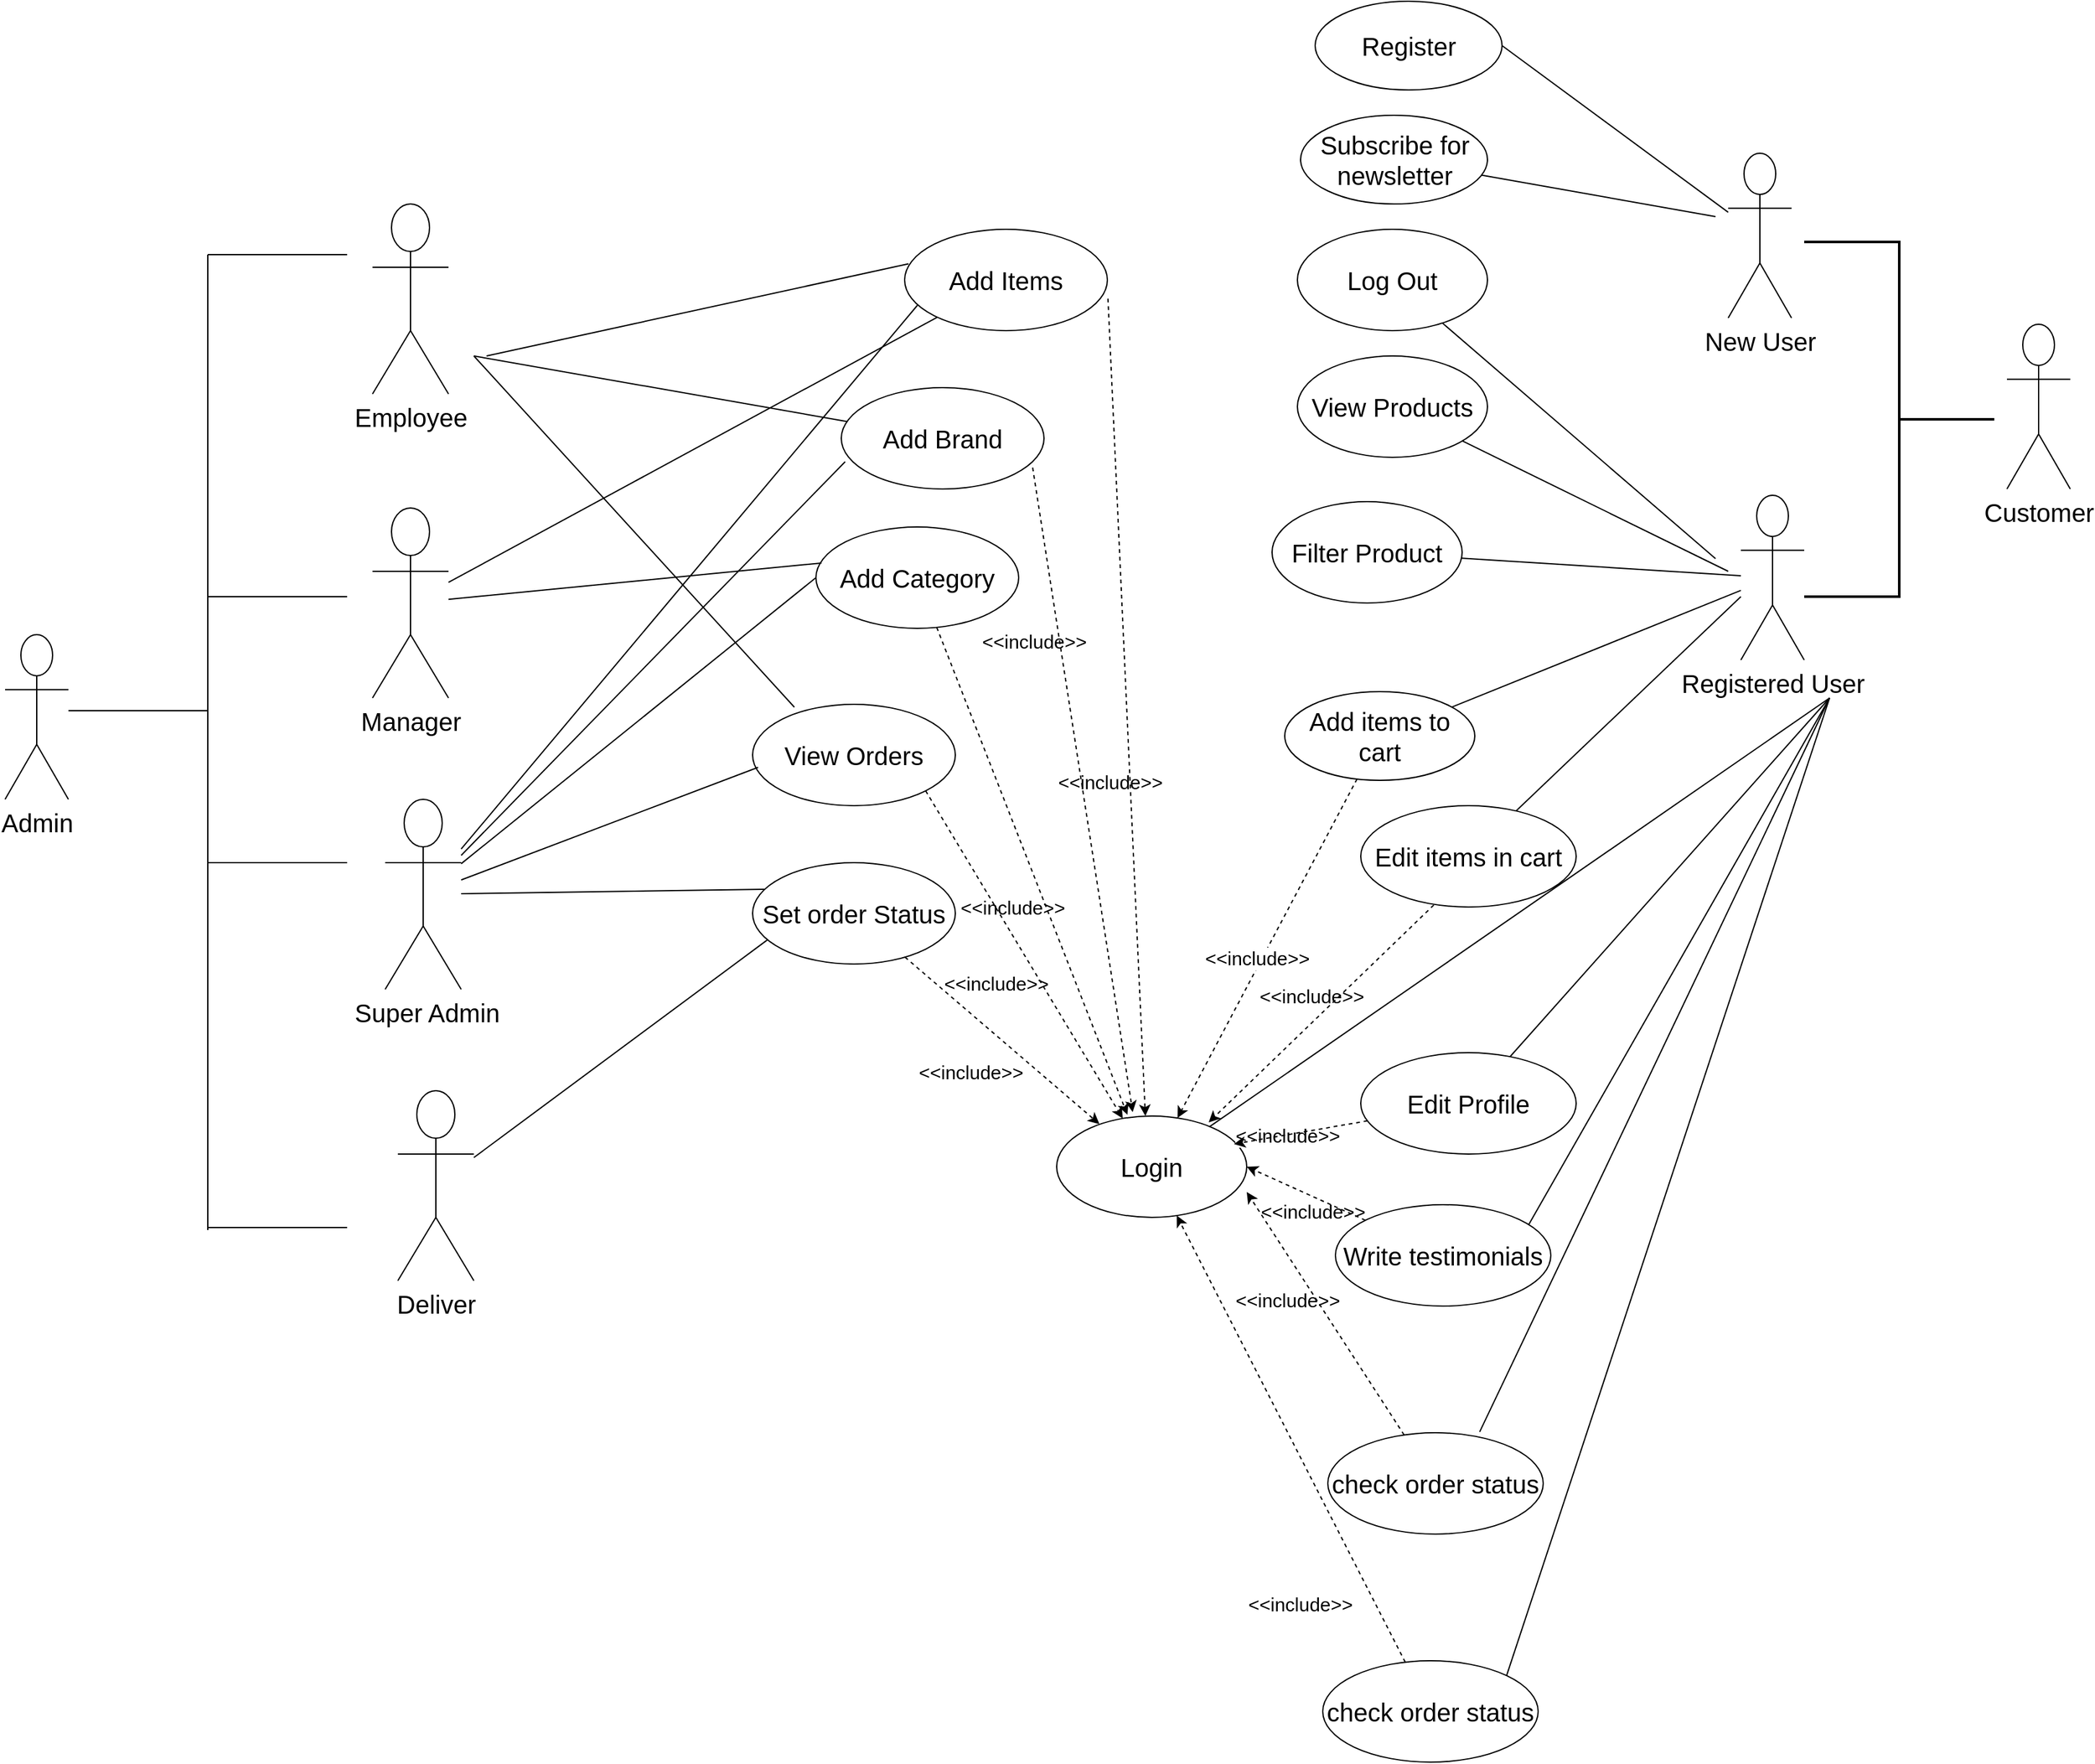 <mxfile version="22.1.16" type="github" pages="3">
  <diagram name="Page-1" id="sWkNt8xTOz-V2ZFagfRw">
    <mxGraphModel dx="3725" dy="3578" grid="1" gridSize="10" guides="1" tooltips="1" connect="1" arrows="1" fold="1" page="1" pageScale="1" pageWidth="827" pageHeight="1169" math="0" shadow="0">
      <root>
        <mxCell id="0" />
        <mxCell id="1" parent="0" />
        <mxCell id="WPzGa02YEtAMYuQlohfn-40" value="Login" style="ellipse;whiteSpace=wrap;html=1;fontSize=20;" parent="1" vertex="1">
          <mxGeometry x="220" y="850" width="150" height="80" as="geometry" />
        </mxCell>
        <mxCell id="6ZieSIyeZJ3j5ytoaS0g-5" style="edgeStyle=none;shape=connector;rounded=0;orthogonalLoop=1;jettySize=auto;html=1;labelBackgroundColor=default;strokeColor=default;align=center;verticalAlign=middle;fontFamily=Helvetica;fontSize=11;fontColor=default;endArrow=none;endFill=0;" edge="1" parent="1" source="WPzGa02YEtAMYuQlohfn-41">
          <mxGeometry relative="1" as="geometry">
            <mxPoint x="740" y="410" as="targetPoint" />
          </mxGeometry>
        </mxCell>
        <mxCell id="WPzGa02YEtAMYuQlohfn-41" value="Log Out" style="ellipse;whiteSpace=wrap;html=1;fontSize=20;" parent="1" vertex="1">
          <mxGeometry x="410" y="150" width="150" height="80" as="geometry" />
        </mxCell>
        <mxCell id="WPzGa02YEtAMYuQlohfn-45" value="Admin" style="shape=umlActor;verticalLabelPosition=bottom;verticalAlign=top;html=1;outlineConnect=0;fontColor=default;fontSize=20;" parent="1" vertex="1">
          <mxGeometry x="-610" y="470" width="50" height="130" as="geometry" />
        </mxCell>
        <mxCell id="WPzGa02YEtAMYuQlohfn-71" value="New User&lt;br&gt;" style="shape=umlActor;verticalLabelPosition=bottom;verticalAlign=top;html=1;outlineConnect=0;fontColor=default;fontSize=20;" parent="1" vertex="1">
          <mxGeometry x="750" y="90" width="50" height="130" as="geometry" />
        </mxCell>
        <mxCell id="WPzGa02YEtAMYuQlohfn-75" value="Register" style="ellipse;whiteSpace=wrap;html=1;fontSize=20;" parent="1" vertex="1">
          <mxGeometry x="424" y="-30" width="147.5" height="70" as="geometry" />
        </mxCell>
        <mxCell id="6ZieSIyeZJ3j5ytoaS0g-70" style="edgeStyle=none;shape=connector;rounded=0;orthogonalLoop=1;jettySize=auto;html=1;entryX=0;entryY=0.5;entryDx=0;entryDy=0;labelBackgroundColor=default;strokeColor=default;align=center;verticalAlign=middle;fontFamily=Helvetica;fontSize=11;fontColor=default;endArrow=none;" edge="1" parent="1" source="ih0pTkr3fVBPTbZStz1W-1" target="6ZieSIyeZJ3j5ytoaS0g-58">
          <mxGeometry relative="1" as="geometry" />
        </mxCell>
        <mxCell id="6ZieSIyeZJ3j5ytoaS0g-72" style="edgeStyle=none;shape=connector;rounded=0;orthogonalLoop=1;jettySize=auto;html=1;labelBackgroundColor=default;strokeColor=default;align=center;verticalAlign=middle;fontFamily=Helvetica;fontSize=11;fontColor=default;endArrow=none;entryX=0.063;entryY=0.75;entryDx=0;entryDy=0;entryPerimeter=0;" edge="1" parent="1" source="ih0pTkr3fVBPTbZStz1W-1" target="6ZieSIyeZJ3j5ytoaS0g-56">
          <mxGeometry relative="1" as="geometry">
            <mxPoint x="-30" y="250" as="targetPoint" />
          </mxGeometry>
        </mxCell>
        <mxCell id="ih0pTkr3fVBPTbZStz1W-1" value="&amp;nbsp;Super Admin" style="shape=umlActor;verticalLabelPosition=bottom;verticalAlign=top;html=1;outlineConnect=0;fontColor=default;fontSize=20;" parent="1" vertex="1">
          <mxGeometry x="-310" y="600" width="60" height="150" as="geometry" />
        </mxCell>
        <mxCell id="1vxQMoAmm2BGrrSLTDlO-11" value="Customer" style="shape=umlActor;verticalLabelPosition=bottom;verticalAlign=top;html=1;outlineConnect=0;fontColor=default;fontSize=20;" parent="1" vertex="1">
          <mxGeometry x="970" y="225" width="50" height="130" as="geometry" />
        </mxCell>
        <mxCell id="6ZieSIyeZJ3j5ytoaS0g-3" style="rounded=0;orthogonalLoop=1;jettySize=auto;html=1;endArrow=none;endFill=0;" edge="1" parent="1" target="WPzGa02YEtAMYuQlohfn-40">
          <mxGeometry relative="1" as="geometry">
            <mxPoint x="830" y="520" as="sourcePoint" />
          </mxGeometry>
        </mxCell>
        <mxCell id="6ZieSIyeZJ3j5ytoaS0g-8" style="edgeStyle=none;shape=connector;rounded=0;orthogonalLoop=1;jettySize=auto;html=1;labelBackgroundColor=default;strokeColor=default;align=center;verticalAlign=middle;fontFamily=Helvetica;fontSize=11;fontColor=default;endArrow=none;endFill=0;" edge="1" parent="1" source="1vxQMoAmm2BGrrSLTDlO-12" target="6ZieSIyeZJ3j5ytoaS0g-7">
          <mxGeometry relative="1" as="geometry" />
        </mxCell>
        <mxCell id="1vxQMoAmm2BGrrSLTDlO-12" value="Registered User" style="shape=umlActor;verticalLabelPosition=bottom;verticalAlign=top;html=1;outlineConnect=0;fontColor=default;fontSize=20;" parent="1" vertex="1">
          <mxGeometry x="760" y="360" width="50" height="130" as="geometry" />
        </mxCell>
        <mxCell id="1vxQMoAmm2BGrrSLTDlO-17" value="" style="strokeWidth=2;html=1;shape=mxgraph.flowchart.annotation_2;align=left;labelPosition=right;pointerEvents=1;rotation=-180;" parent="1" vertex="1">
          <mxGeometry x="810" y="160" width="150" height="280" as="geometry" />
        </mxCell>
        <mxCell id="6ZieSIyeZJ3j5ytoaS0g-1" value="" style="endArrow=none;html=1;rounded=0;exitX=1;exitY=0.5;exitDx=0;exitDy=0;" edge="1" parent="1" source="WPzGa02YEtAMYuQlohfn-75" target="WPzGa02YEtAMYuQlohfn-71">
          <mxGeometry width="50" height="50" relative="1" as="geometry">
            <mxPoint x="750" y="-10" as="sourcePoint" />
            <mxPoint x="586" y="110" as="targetPoint" />
          </mxGeometry>
        </mxCell>
        <mxCell id="6ZieSIyeZJ3j5ytoaS0g-9" style="edgeStyle=none;shape=connector;rounded=0;orthogonalLoop=1;jettySize=auto;html=1;labelBackgroundColor=default;strokeColor=default;align=center;verticalAlign=middle;fontFamily=Helvetica;fontSize=11;fontColor=default;endArrow=none;endFill=0;" edge="1" parent="1" source="6ZieSIyeZJ3j5ytoaS0g-6">
          <mxGeometry relative="1" as="geometry">
            <mxPoint x="750" y="420" as="targetPoint" />
          </mxGeometry>
        </mxCell>
        <mxCell id="6ZieSIyeZJ3j5ytoaS0g-6" value="View Products" style="ellipse;whiteSpace=wrap;html=1;fontSize=20;" vertex="1" parent="1">
          <mxGeometry x="410" y="250" width="150" height="80" as="geometry" />
        </mxCell>
        <mxCell id="6ZieSIyeZJ3j5ytoaS0g-7" value="Filter Product" style="ellipse;whiteSpace=wrap;html=1;fontSize=20;" vertex="1" parent="1">
          <mxGeometry x="390" y="365" width="150" height="80" as="geometry" />
        </mxCell>
        <mxCell id="6ZieSIyeZJ3j5ytoaS0g-15" style="edgeStyle=none;shape=connector;rounded=0;orthogonalLoop=1;jettySize=auto;html=1;labelBackgroundColor=default;strokeColor=default;align=center;verticalAlign=middle;fontFamily=Helvetica;fontSize=11;fontColor=default;endArrow=none;endFill=0;" edge="1" parent="1" source="6ZieSIyeZJ3j5ytoaS0g-10" target="1vxQMoAmm2BGrrSLTDlO-12">
          <mxGeometry relative="1" as="geometry">
            <mxPoint x="1000" y="430" as="targetPoint" />
          </mxGeometry>
        </mxCell>
        <mxCell id="6ZieSIyeZJ3j5ytoaS0g-34" style="edgeStyle=none;shape=connector;rounded=0;orthogonalLoop=1;jettySize=auto;html=1;dashed=1;labelBackgroundColor=default;strokeColor=default;align=center;verticalAlign=middle;fontFamily=Helvetica;fontSize=11;fontColor=default;endArrow=classic;endFill=1;" edge="1" parent="1" source="6ZieSIyeZJ3j5ytoaS0g-10" target="WPzGa02YEtAMYuQlohfn-40">
          <mxGeometry relative="1" as="geometry" />
        </mxCell>
        <mxCell id="6ZieSIyeZJ3j5ytoaS0g-35" value="&lt;font style=&quot;font-size: 15px;&quot;&gt;&amp;lt;&amp;lt;include&amp;gt;&amp;gt;&lt;/font&gt;" style="edgeLabel;html=1;align=center;verticalAlign=middle;resizable=0;points=[];fontSize=11;fontFamily=Helvetica;fontColor=default;" vertex="1" connectable="0" parent="6ZieSIyeZJ3j5ytoaS0g-34">
          <mxGeometry x="0.114" relative="1" as="geometry">
            <mxPoint y="-8" as="offset" />
          </mxGeometry>
        </mxCell>
        <mxCell id="6ZieSIyeZJ3j5ytoaS0g-36" value="&lt;font style=&quot;font-size: 15px;&quot;&gt;&amp;lt;&amp;lt;include&amp;gt;&amp;gt;&lt;/font&gt;" style="edgeLabel;html=1;align=center;verticalAlign=middle;resizable=0;points=[];fontSize=11;fontFamily=Helvetica;fontColor=default;" vertex="1" connectable="0" parent="6ZieSIyeZJ3j5ytoaS0g-34">
          <mxGeometry x="0.114" relative="1" as="geometry">
            <mxPoint x="43" y="22" as="offset" />
          </mxGeometry>
        </mxCell>
        <mxCell id="6ZieSIyeZJ3j5ytoaS0g-37" value="&lt;font style=&quot;font-size: 15px;&quot;&gt;&amp;lt;&amp;lt;include&amp;gt;&amp;gt;&lt;/font&gt;" style="edgeLabel;html=1;align=center;verticalAlign=middle;resizable=0;points=[];fontSize=11;fontFamily=Helvetica;fontColor=default;" vertex="1" connectable="0" parent="6ZieSIyeZJ3j5ytoaS0g-34">
          <mxGeometry x="0.114" relative="1" as="geometry">
            <mxPoint x="24" y="132" as="offset" />
          </mxGeometry>
        </mxCell>
        <mxCell id="6ZieSIyeZJ3j5ytoaS0g-39" value="&lt;font style=&quot;font-size: 15px;&quot;&gt;&amp;lt;&amp;lt;include&amp;gt;&amp;gt;&lt;/font&gt;" style="edgeLabel;html=1;align=center;verticalAlign=middle;resizable=0;points=[];fontSize=11;fontFamily=Helvetica;fontColor=default;" vertex="1" connectable="0" parent="6ZieSIyeZJ3j5ytoaS0g-34">
          <mxGeometry x="0.114" relative="1" as="geometry">
            <mxPoint x="44" y="192" as="offset" />
          </mxGeometry>
        </mxCell>
        <mxCell id="6ZieSIyeZJ3j5ytoaS0g-40" value="&lt;font style=&quot;font-size: 15px;&quot;&gt;&amp;lt;&amp;lt;include&amp;gt;&amp;gt;&lt;/font&gt;" style="edgeLabel;html=1;align=center;verticalAlign=middle;resizable=0;points=[];fontSize=11;fontFamily=Helvetica;fontColor=default;" vertex="1" connectable="0" parent="6ZieSIyeZJ3j5ytoaS0g-34">
          <mxGeometry x="0.114" relative="1" as="geometry">
            <mxPoint x="24" y="262" as="offset" />
          </mxGeometry>
        </mxCell>
        <mxCell id="6ZieSIyeZJ3j5ytoaS0g-43" value="&lt;font style=&quot;font-size: 15px;&quot;&gt;&amp;lt;&amp;lt;include&amp;gt;&amp;gt;&lt;/font&gt;" style="edgeLabel;html=1;align=center;verticalAlign=middle;resizable=0;points=[];fontSize=11;fontFamily=Helvetica;fontColor=default;" vertex="1" connectable="0" parent="6ZieSIyeZJ3j5ytoaS0g-34">
          <mxGeometry x="0.114" relative="1" as="geometry">
            <mxPoint x="34" y="502" as="offset" />
          </mxGeometry>
        </mxCell>
        <mxCell id="6ZieSIyeZJ3j5ytoaS0g-79" value="&lt;font style=&quot;font-size: 15px;&quot;&gt;&amp;lt;&amp;lt;include&amp;gt;&amp;gt;&lt;/font&gt;" style="edgeLabel;html=1;align=center;verticalAlign=middle;resizable=0;points=[];fontSize=11;fontFamily=Helvetica;fontColor=default;" vertex="1" connectable="0" parent="6ZieSIyeZJ3j5ytoaS0g-34">
          <mxGeometry x="0.114" relative="1" as="geometry">
            <mxPoint x="-226" y="82" as="offset" />
          </mxGeometry>
        </mxCell>
        <mxCell id="6ZieSIyeZJ3j5ytoaS0g-80" value="&lt;font style=&quot;font-size: 15px;&quot;&gt;&amp;lt;&amp;lt;include&amp;gt;&amp;gt;&lt;/font&gt;" style="edgeLabel;html=1;align=center;verticalAlign=middle;resizable=0;points=[];fontSize=11;fontFamily=Helvetica;fontColor=default;" vertex="1" connectable="0" parent="6ZieSIyeZJ3j5ytoaS0g-34">
          <mxGeometry x="0.114" relative="1" as="geometry">
            <mxPoint x="-206" y="12" as="offset" />
          </mxGeometry>
        </mxCell>
        <mxCell id="6ZieSIyeZJ3j5ytoaS0g-82" value="&lt;font style=&quot;font-size: 15px;&quot;&gt;&amp;lt;&amp;lt;include&amp;gt;&amp;gt;&lt;/font&gt;" style="edgeLabel;html=1;align=center;verticalAlign=middle;resizable=0;points=[];fontSize=11;fontFamily=Helvetica;fontColor=default;" vertex="1" connectable="0" parent="6ZieSIyeZJ3j5ytoaS0g-34">
          <mxGeometry x="0.114" relative="1" as="geometry">
            <mxPoint x="-176" y="-258" as="offset" />
          </mxGeometry>
        </mxCell>
        <mxCell id="6ZieSIyeZJ3j5ytoaS0g-83" value="&lt;font style=&quot;font-size: 15px;&quot;&gt;&amp;lt;&amp;lt;include&amp;gt;&amp;gt;&lt;/font&gt;" style="edgeLabel;html=1;align=center;verticalAlign=middle;resizable=0;points=[];fontSize=11;fontFamily=Helvetica;fontColor=default;" vertex="1" connectable="0" parent="6ZieSIyeZJ3j5ytoaS0g-34">
          <mxGeometry x="0.114" relative="1" as="geometry">
            <mxPoint x="-193" y="-48" as="offset" />
          </mxGeometry>
        </mxCell>
        <mxCell id="6ZieSIyeZJ3j5ytoaS0g-84" value="&lt;font style=&quot;font-size: 15px;&quot;&gt;&amp;lt;&amp;lt;include&amp;gt;&amp;gt;&lt;/font&gt;" style="edgeLabel;html=1;align=center;verticalAlign=middle;resizable=0;points=[];fontSize=11;fontFamily=Helvetica;fontColor=default;" vertex="1" connectable="0" parent="6ZieSIyeZJ3j5ytoaS0g-34">
          <mxGeometry x="0.114" relative="1" as="geometry">
            <mxPoint x="-116" y="-147" as="offset" />
          </mxGeometry>
        </mxCell>
        <mxCell id="6ZieSIyeZJ3j5ytoaS0g-10" value="Add items to cart" style="ellipse;whiteSpace=wrap;html=1;fontSize=20;" vertex="1" parent="1">
          <mxGeometry x="400" y="515" width="150" height="70" as="geometry" />
        </mxCell>
        <mxCell id="6ZieSIyeZJ3j5ytoaS0g-16" style="edgeStyle=none;shape=connector;rounded=0;orthogonalLoop=1;jettySize=auto;html=1;labelBackgroundColor=default;strokeColor=default;align=center;verticalAlign=middle;fontFamily=Helvetica;fontSize=11;fontColor=default;endArrow=none;endFill=0;" edge="1" parent="1" source="6ZieSIyeZJ3j5ytoaS0g-11">
          <mxGeometry relative="1" as="geometry">
            <mxPoint x="760" y="440" as="targetPoint" />
          </mxGeometry>
        </mxCell>
        <mxCell id="6ZieSIyeZJ3j5ytoaS0g-31" style="edgeStyle=none;shape=connector;rounded=0;orthogonalLoop=1;jettySize=auto;html=1;dashed=1;labelBackgroundColor=default;strokeColor=default;align=center;verticalAlign=middle;fontFamily=Helvetica;fontSize=11;fontColor=default;endArrow=classic;endFill=1;" edge="1" parent="1">
          <mxGeometry relative="1" as="geometry">
            <mxPoint x="556.46" y="645.936" as="sourcePoint" />
            <mxPoint x="340.003" y="854.972" as="targetPoint" />
          </mxGeometry>
        </mxCell>
        <mxCell id="6ZieSIyeZJ3j5ytoaS0g-11" value="Edit items in cart" style="ellipse;whiteSpace=wrap;html=1;fontSize=20;" vertex="1" parent="1">
          <mxGeometry x="460" y="605" width="170" height="80" as="geometry" />
        </mxCell>
        <mxCell id="6ZieSIyeZJ3j5ytoaS0g-17" style="edgeStyle=none;shape=connector;rounded=0;orthogonalLoop=1;jettySize=auto;html=1;labelBackgroundColor=default;strokeColor=default;align=center;verticalAlign=middle;fontFamily=Helvetica;fontSize=11;fontColor=default;endArrow=none;endFill=0;" edge="1" parent="1" source="6ZieSIyeZJ3j5ytoaS0g-12">
          <mxGeometry relative="1" as="geometry">
            <mxPoint x="830" y="520" as="targetPoint" />
          </mxGeometry>
        </mxCell>
        <mxCell id="6ZieSIyeZJ3j5ytoaS0g-12" value="Edit Profile" style="ellipse;whiteSpace=wrap;html=1;fontSize=20;" vertex="1" parent="1">
          <mxGeometry x="460" y="800" width="170" height="80" as="geometry" />
        </mxCell>
        <mxCell id="6ZieSIyeZJ3j5ytoaS0g-14" style="edgeStyle=none;shape=connector;rounded=0;orthogonalLoop=1;jettySize=auto;html=1;labelBackgroundColor=default;strokeColor=default;align=center;verticalAlign=middle;fontFamily=Helvetica;fontSize=11;fontColor=default;endArrow=none;endFill=0;" edge="1" parent="1" source="6ZieSIyeZJ3j5ytoaS0g-13">
          <mxGeometry relative="1" as="geometry">
            <mxPoint x="740" y="140" as="targetPoint" />
          </mxGeometry>
        </mxCell>
        <mxCell id="6ZieSIyeZJ3j5ytoaS0g-13" value="Subscribe for&lt;br&gt;newsletter" style="ellipse;whiteSpace=wrap;html=1;fontSize=20;" vertex="1" parent="1">
          <mxGeometry x="412.5" y="60" width="147.5" height="70" as="geometry" />
        </mxCell>
        <mxCell id="6ZieSIyeZJ3j5ytoaS0g-21" style="edgeStyle=none;shape=connector;rounded=0;orthogonalLoop=1;jettySize=auto;html=1;labelBackgroundColor=default;strokeColor=default;align=center;verticalAlign=middle;fontFamily=Helvetica;fontSize=11;fontColor=default;endArrow=none;endFill=0;exitX=0.894;exitY=0.209;exitDx=0;exitDy=0;exitPerimeter=0;" edge="1" parent="1" source="6ZieSIyeZJ3j5ytoaS0g-18">
          <mxGeometry relative="1" as="geometry">
            <mxPoint x="830" y="520" as="targetPoint" />
          </mxGeometry>
        </mxCell>
        <mxCell id="6ZieSIyeZJ3j5ytoaS0g-32" style="edgeStyle=none;shape=connector;rounded=0;orthogonalLoop=1;jettySize=auto;html=1;entryX=1;entryY=0.5;entryDx=0;entryDy=0;dashed=1;labelBackgroundColor=default;strokeColor=default;align=center;verticalAlign=middle;fontFamily=Helvetica;fontSize=11;fontColor=default;endArrow=classic;endFill=1;" edge="1" parent="1" source="6ZieSIyeZJ3j5ytoaS0g-18" target="WPzGa02YEtAMYuQlohfn-40">
          <mxGeometry relative="1" as="geometry" />
        </mxCell>
        <mxCell id="6ZieSIyeZJ3j5ytoaS0g-18" value="Write testimonials" style="ellipse;whiteSpace=wrap;html=1;fontSize=20;" vertex="1" parent="1">
          <mxGeometry x="440" y="920" width="170" height="80" as="geometry" />
        </mxCell>
        <mxCell id="6ZieSIyeZJ3j5ytoaS0g-22" style="edgeStyle=none;shape=connector;rounded=0;orthogonalLoop=1;jettySize=auto;html=1;labelBackgroundColor=default;strokeColor=default;align=center;verticalAlign=middle;fontFamily=Helvetica;fontSize=11;fontColor=default;endArrow=none;endFill=0;exitX=0.705;exitY=-0.009;exitDx=0;exitDy=0;exitPerimeter=0;" edge="1" parent="1" source="6ZieSIyeZJ3j5ytoaS0g-19">
          <mxGeometry relative="1" as="geometry">
            <mxPoint x="830" y="520" as="targetPoint" />
          </mxGeometry>
        </mxCell>
        <mxCell id="6ZieSIyeZJ3j5ytoaS0g-19" value="check order status" style="ellipse;whiteSpace=wrap;html=1;fontSize=20;" vertex="1" parent="1">
          <mxGeometry x="434" y="1100" width="170" height="80" as="geometry" />
        </mxCell>
        <mxCell id="6ZieSIyeZJ3j5ytoaS0g-23" style="edgeStyle=none;shape=connector;rounded=0;orthogonalLoop=1;jettySize=auto;html=1;labelBackgroundColor=default;strokeColor=default;align=center;verticalAlign=middle;fontFamily=Helvetica;fontSize=11;fontColor=default;endArrow=none;endFill=0;exitX=1;exitY=0;exitDx=0;exitDy=0;" edge="1" parent="1" source="6ZieSIyeZJ3j5ytoaS0g-20">
          <mxGeometry relative="1" as="geometry">
            <mxPoint x="830" y="520" as="targetPoint" />
          </mxGeometry>
        </mxCell>
        <mxCell id="6ZieSIyeZJ3j5ytoaS0g-20" value="check order status" style="ellipse;whiteSpace=wrap;html=1;fontSize=20;" vertex="1" parent="1">
          <mxGeometry x="430" y="1280" width="170" height="80" as="geometry" />
        </mxCell>
        <mxCell id="6ZieSIyeZJ3j5ytoaS0g-27" style="edgeStyle=none;shape=connector;rounded=0;orthogonalLoop=1;jettySize=auto;html=1;labelBackgroundColor=default;strokeColor=default;align=center;verticalAlign=middle;fontFamily=Helvetica;fontSize=11;fontColor=default;endArrow=classic;endFill=1;dashed=1;" edge="1" parent="1" source="6ZieSIyeZJ3j5ytoaS0g-20" target="WPzGa02YEtAMYuQlohfn-40">
          <mxGeometry relative="1" as="geometry" />
        </mxCell>
        <mxCell id="6ZieSIyeZJ3j5ytoaS0g-28" style="edgeStyle=none;shape=connector;rounded=0;orthogonalLoop=1;jettySize=auto;html=1;dashed=1;labelBackgroundColor=default;strokeColor=default;align=center;verticalAlign=middle;fontFamily=Helvetica;fontSize=11;fontColor=default;endArrow=classic;endFill=1;" edge="1" parent="1" source="6ZieSIyeZJ3j5ytoaS0g-19">
          <mxGeometry relative="1" as="geometry">
            <mxPoint x="370" y="910" as="targetPoint" />
          </mxGeometry>
        </mxCell>
        <mxCell id="6ZieSIyeZJ3j5ytoaS0g-33" style="edgeStyle=none;shape=connector;rounded=0;orthogonalLoop=1;jettySize=auto;html=1;entryX=0.933;entryY=0.276;entryDx=0;entryDy=0;entryPerimeter=0;dashed=1;labelBackgroundColor=default;strokeColor=default;align=center;verticalAlign=middle;fontFamily=Helvetica;fontSize=11;fontColor=default;endArrow=classic;endFill=1;" edge="1" parent="1" source="6ZieSIyeZJ3j5ytoaS0g-12" target="WPzGa02YEtAMYuQlohfn-40">
          <mxGeometry relative="1" as="geometry" />
        </mxCell>
        <mxCell id="6ZieSIyeZJ3j5ytoaS0g-44" value="Employee" style="shape=umlActor;verticalLabelPosition=bottom;verticalAlign=top;html=1;outlineConnect=0;fontColor=default;fontSize=20;" vertex="1" parent="1">
          <mxGeometry x="-320" y="130" width="60" height="150" as="geometry" />
        </mxCell>
        <mxCell id="6ZieSIyeZJ3j5ytoaS0g-46" value="Deliver" style="shape=umlActor;verticalLabelPosition=bottom;verticalAlign=top;html=1;outlineConnect=0;fontColor=default;fontSize=20;" vertex="1" parent="1">
          <mxGeometry x="-300" y="830" width="60" height="150" as="geometry" />
        </mxCell>
        <mxCell id="6ZieSIyeZJ3j5ytoaS0g-60" style="edgeStyle=none;shape=connector;rounded=0;orthogonalLoop=1;jettySize=auto;html=1;labelBackgroundColor=default;strokeColor=default;align=center;verticalAlign=middle;fontFamily=Helvetica;fontSize=11;fontColor=default;endArrow=none;entryX=0.019;entryY=0.341;entryDx=0;entryDy=0;entryPerimeter=0;" edge="1" parent="1" target="6ZieSIyeZJ3j5ytoaS0g-56">
          <mxGeometry relative="1" as="geometry">
            <mxPoint x="-100" y="260" as="targetPoint" />
            <mxPoint x="-230" y="250" as="sourcePoint" />
          </mxGeometry>
        </mxCell>
        <mxCell id="6ZieSIyeZJ3j5ytoaS0g-47" value="M&lt;span style=&quot;white-space-collapse: preserve;&quot;&gt;anager&lt;/span&gt;" style="shape=umlActor;verticalLabelPosition=bottom;verticalAlign=top;html=1;outlineConnect=0;fontColor=default;fontSize=20;" vertex="1" parent="1">
          <mxGeometry x="-320" y="370" width="60" height="150" as="geometry" />
        </mxCell>
        <mxCell id="6ZieSIyeZJ3j5ytoaS0g-50" value="" style="endArrow=none;html=1;rounded=0;labelBackgroundColor=default;strokeColor=default;align=center;verticalAlign=middle;fontFamily=Helvetica;fontSize=11;fontColor=default;shape=connector;edgeStyle=none;" edge="1" parent="1">
          <mxGeometry width="50" height="50" relative="1" as="geometry">
            <mxPoint x="-450" y="940" as="sourcePoint" />
            <mxPoint x="-450" y="170" as="targetPoint" />
          </mxGeometry>
        </mxCell>
        <mxCell id="6ZieSIyeZJ3j5ytoaS0g-51" value="" style="endArrow=none;html=1;rounded=0;labelBackgroundColor=default;strokeColor=default;align=center;verticalAlign=middle;fontFamily=Helvetica;fontSize=11;fontColor=default;shape=connector;edgeStyle=none;" edge="1" parent="1">
          <mxGeometry width="50" height="50" relative="1" as="geometry">
            <mxPoint x="-450" y="170" as="sourcePoint" />
            <mxPoint x="-340" y="170" as="targetPoint" />
          </mxGeometry>
        </mxCell>
        <mxCell id="6ZieSIyeZJ3j5ytoaS0g-52" value="" style="endArrow=none;html=1;rounded=0;labelBackgroundColor=default;strokeColor=default;align=center;verticalAlign=middle;fontFamily=Helvetica;fontSize=11;fontColor=default;shape=connector;edgeStyle=none;" edge="1" parent="1">
          <mxGeometry width="50" height="50" relative="1" as="geometry">
            <mxPoint x="-450" y="440" as="sourcePoint" />
            <mxPoint x="-340" y="440" as="targetPoint" />
          </mxGeometry>
        </mxCell>
        <mxCell id="6ZieSIyeZJ3j5ytoaS0g-53" value="" style="endArrow=none;html=1;rounded=0;labelBackgroundColor=default;strokeColor=default;align=center;verticalAlign=middle;fontFamily=Helvetica;fontSize=11;fontColor=default;shape=connector;edgeStyle=none;" edge="1" parent="1">
          <mxGeometry width="50" height="50" relative="1" as="geometry">
            <mxPoint x="-450" y="650" as="sourcePoint" />
            <mxPoint x="-340" y="650" as="targetPoint" />
          </mxGeometry>
        </mxCell>
        <mxCell id="6ZieSIyeZJ3j5ytoaS0g-54" value="" style="endArrow=none;html=1;rounded=0;labelBackgroundColor=default;strokeColor=default;align=center;verticalAlign=middle;fontFamily=Helvetica;fontSize=11;fontColor=default;shape=connector;edgeStyle=none;" edge="1" parent="1">
          <mxGeometry width="50" height="50" relative="1" as="geometry">
            <mxPoint x="-450" y="938" as="sourcePoint" />
            <mxPoint x="-340" y="938" as="targetPoint" />
          </mxGeometry>
        </mxCell>
        <mxCell id="6ZieSIyeZJ3j5ytoaS0g-55" value="Set order Status" style="ellipse;whiteSpace=wrap;html=1;fontSize=20;" vertex="1" parent="1">
          <mxGeometry x="-20" y="650" width="160" height="80" as="geometry" />
        </mxCell>
        <mxCell id="6ZieSIyeZJ3j5ytoaS0g-56" value="Add Items" style="ellipse;whiteSpace=wrap;html=1;fontSize=20;" vertex="1" parent="1">
          <mxGeometry x="100" y="150" width="160" height="80" as="geometry" />
        </mxCell>
        <mxCell id="6ZieSIyeZJ3j5ytoaS0g-58" value="Add Category" style="ellipse;whiteSpace=wrap;html=1;fontSize=20;" vertex="1" parent="1">
          <mxGeometry x="30" y="385" width="160" height="80" as="geometry" />
        </mxCell>
        <mxCell id="6ZieSIyeZJ3j5ytoaS0g-75" style="edgeStyle=none;shape=connector;rounded=0;orthogonalLoop=1;jettySize=auto;html=1;dashed=1;labelBackgroundColor=default;strokeColor=default;align=center;verticalAlign=middle;fontFamily=Helvetica;fontSize=11;fontColor=default;endArrow=classic;endFill=1;exitX=1;exitY=1;exitDx=0;exitDy=0;" edge="1" parent="1" source="6ZieSIyeZJ3j5ytoaS0g-59" target="WPzGa02YEtAMYuQlohfn-40">
          <mxGeometry relative="1" as="geometry" />
        </mxCell>
        <mxCell id="6ZieSIyeZJ3j5ytoaS0g-59" value="View Orders" style="ellipse;whiteSpace=wrap;html=1;fontSize=20;" vertex="1" parent="1">
          <mxGeometry x="-20" y="525" width="160" height="80" as="geometry" />
        </mxCell>
        <mxCell id="6ZieSIyeZJ3j5ytoaS0g-61" style="edgeStyle=none;shape=connector;rounded=0;orthogonalLoop=1;jettySize=auto;html=1;labelBackgroundColor=default;strokeColor=default;align=center;verticalAlign=middle;fontFamily=Helvetica;fontSize=11;fontColor=default;endArrow=none;" edge="1" parent="1" source="6ZieSIyeZJ3j5ytoaS0g-47" target="6ZieSIyeZJ3j5ytoaS0g-56">
          <mxGeometry relative="1" as="geometry">
            <mxPoint x="-30" y="346.03" as="targetPoint" />
            <mxPoint x="-280" y="290" as="sourcePoint" />
          </mxGeometry>
        </mxCell>
        <mxCell id="6ZieSIyeZJ3j5ytoaS0g-62" style="edgeStyle=none;shape=connector;rounded=0;orthogonalLoop=1;jettySize=auto;html=1;entryX=0.027;entryY=0.356;entryDx=0;entryDy=0;entryPerimeter=0;labelBackgroundColor=default;strokeColor=default;align=center;verticalAlign=middle;fontFamily=Helvetica;fontSize=11;fontColor=default;endArrow=none;" edge="1" parent="1" source="6ZieSIyeZJ3j5ytoaS0g-47" target="6ZieSIyeZJ3j5ytoaS0g-58">
          <mxGeometry relative="1" as="geometry" />
        </mxCell>
        <mxCell id="6ZieSIyeZJ3j5ytoaS0g-64" style="edgeStyle=none;shape=connector;rounded=0;orthogonalLoop=1;jettySize=auto;html=1;labelBackgroundColor=default;strokeColor=default;align=center;verticalAlign=middle;fontFamily=Helvetica;fontSize=11;fontColor=default;endArrow=none;" edge="1" parent="1" source="6ZieSIyeZJ3j5ytoaS0g-63">
          <mxGeometry relative="1" as="geometry">
            <mxPoint x="-240" y="250" as="targetPoint" />
          </mxGeometry>
        </mxCell>
        <mxCell id="6ZieSIyeZJ3j5ytoaS0g-63" value="Add Brand" style="ellipse;whiteSpace=wrap;html=1;fontSize=20;" vertex="1" parent="1">
          <mxGeometry x="50" y="275" width="160" height="80" as="geometry" />
        </mxCell>
        <mxCell id="6ZieSIyeZJ3j5ytoaS0g-65" style="edgeStyle=none;shape=connector;rounded=0;orthogonalLoop=1;jettySize=auto;html=1;entryX=0.073;entryY=0.762;entryDx=0;entryDy=0;entryPerimeter=0;labelBackgroundColor=default;strokeColor=default;align=center;verticalAlign=middle;fontFamily=Helvetica;fontSize=11;fontColor=default;endArrow=none;" edge="1" parent="1" source="6ZieSIyeZJ3j5ytoaS0g-46" target="6ZieSIyeZJ3j5ytoaS0g-55">
          <mxGeometry relative="1" as="geometry" />
        </mxCell>
        <mxCell id="6ZieSIyeZJ3j5ytoaS0g-66" style="edgeStyle=none;shape=connector;rounded=0;orthogonalLoop=1;jettySize=auto;html=1;entryX=0.027;entryY=0.622;entryDx=0;entryDy=0;entryPerimeter=0;labelBackgroundColor=default;strokeColor=default;align=center;verticalAlign=middle;fontFamily=Helvetica;fontSize=11;fontColor=default;endArrow=none;" edge="1" parent="1" source="ih0pTkr3fVBPTbZStz1W-1" target="6ZieSIyeZJ3j5ytoaS0g-59">
          <mxGeometry relative="1" as="geometry" />
        </mxCell>
        <mxCell id="6ZieSIyeZJ3j5ytoaS0g-68" style="edgeStyle=none;shape=connector;rounded=0;orthogonalLoop=1;jettySize=auto;html=1;entryX=0.206;entryY=0.028;entryDx=0;entryDy=0;entryPerimeter=0;labelBackgroundColor=default;strokeColor=default;align=center;verticalAlign=middle;fontFamily=Helvetica;fontSize=11;fontColor=default;endArrow=none;" edge="1" parent="1" target="6ZieSIyeZJ3j5ytoaS0g-59">
          <mxGeometry relative="1" as="geometry">
            <mxPoint x="-240" y="250" as="sourcePoint" />
          </mxGeometry>
        </mxCell>
        <mxCell id="6ZieSIyeZJ3j5ytoaS0g-69" style="edgeStyle=none;shape=connector;rounded=0;orthogonalLoop=1;jettySize=auto;html=1;entryX=0.058;entryY=0.262;entryDx=0;entryDy=0;entryPerimeter=0;labelBackgroundColor=default;strokeColor=default;align=center;verticalAlign=middle;fontFamily=Helvetica;fontSize=11;fontColor=default;endArrow=none;" edge="1" parent="1" source="ih0pTkr3fVBPTbZStz1W-1" target="6ZieSIyeZJ3j5ytoaS0g-55">
          <mxGeometry relative="1" as="geometry" />
        </mxCell>
        <mxCell id="6ZieSIyeZJ3j5ytoaS0g-71" style="edgeStyle=none;shape=connector;rounded=0;orthogonalLoop=1;jettySize=auto;html=1;entryX=0.019;entryY=0.731;entryDx=0;entryDy=0;entryPerimeter=0;labelBackgroundColor=default;strokeColor=default;align=center;verticalAlign=middle;fontFamily=Helvetica;fontSize=11;fontColor=default;endArrow=none;" edge="1" parent="1" source="ih0pTkr3fVBPTbZStz1W-1" target="6ZieSIyeZJ3j5ytoaS0g-63">
          <mxGeometry relative="1" as="geometry" />
        </mxCell>
        <mxCell id="6ZieSIyeZJ3j5ytoaS0g-73" style="edgeStyle=none;shape=connector;rounded=0;orthogonalLoop=1;jettySize=auto;html=1;entryX=0.225;entryY=0.079;entryDx=0;entryDy=0;entryPerimeter=0;labelBackgroundColor=default;strokeColor=default;align=center;verticalAlign=middle;fontFamily=Helvetica;fontSize=11;fontColor=default;endArrow=classic;endFill=1;dashed=1;" edge="1" parent="1" source="6ZieSIyeZJ3j5ytoaS0g-55" target="WPzGa02YEtAMYuQlohfn-40">
          <mxGeometry relative="1" as="geometry" />
        </mxCell>
        <mxCell id="6ZieSIyeZJ3j5ytoaS0g-76" style="edgeStyle=none;shape=connector;rounded=0;orthogonalLoop=1;jettySize=auto;html=1;entryX=0.372;entryY=-0.013;entryDx=0;entryDy=0;entryPerimeter=0;dashed=1;labelBackgroundColor=default;strokeColor=default;align=center;verticalAlign=middle;fontFamily=Helvetica;fontSize=11;fontColor=default;endArrow=classic;endFill=1;" edge="1" parent="1" source="6ZieSIyeZJ3j5ytoaS0g-58" target="WPzGa02YEtAMYuQlohfn-40">
          <mxGeometry relative="1" as="geometry" />
        </mxCell>
        <mxCell id="6ZieSIyeZJ3j5ytoaS0g-77" style="edgeStyle=none;shape=connector;rounded=0;orthogonalLoop=1;jettySize=auto;html=1;entryX=0.4;entryY=-0.039;entryDx=0;entryDy=0;entryPerimeter=0;dashed=1;labelBackgroundColor=default;strokeColor=default;align=center;verticalAlign=middle;fontFamily=Helvetica;fontSize=11;fontColor=default;endArrow=classic;endFill=1;exitX=0.944;exitY=0.789;exitDx=0;exitDy=0;exitPerimeter=0;" edge="1" parent="1" source="6ZieSIyeZJ3j5ytoaS0g-63" target="WPzGa02YEtAMYuQlohfn-40">
          <mxGeometry relative="1" as="geometry" />
        </mxCell>
        <mxCell id="6ZieSIyeZJ3j5ytoaS0g-78" style="edgeStyle=none;shape=connector;rounded=0;orthogonalLoop=1;jettySize=auto;html=1;dashed=1;labelBackgroundColor=default;strokeColor=default;align=center;verticalAlign=middle;fontFamily=Helvetica;fontSize=11;fontColor=default;endArrow=classic;endFill=1;exitX=1.003;exitY=0.684;exitDx=0;exitDy=0;exitPerimeter=0;" edge="1" parent="1" source="6ZieSIyeZJ3j5ytoaS0g-56">
          <mxGeometry relative="1" as="geometry">
            <mxPoint x="290" y="850" as="targetPoint" />
          </mxGeometry>
        </mxCell>
        <mxCell id="6ZieSIyeZJ3j5ytoaS0g-85" value="" style="endArrow=none;html=1;rounded=0;labelBackgroundColor=default;strokeColor=default;align=center;verticalAlign=middle;fontFamily=Helvetica;fontSize=11;fontColor=default;shape=connector;edgeStyle=none;" edge="1" parent="1">
          <mxGeometry width="50" height="50" relative="1" as="geometry">
            <mxPoint x="-560" y="530" as="sourcePoint" />
            <mxPoint x="-450" y="530" as="targetPoint" />
          </mxGeometry>
        </mxCell>
      </root>
    </mxGraphModel>
  </diagram>
  <diagram id="O9M_Zxv6F3ekBnj9Kq5N" name="Page-2">
    <mxGraphModel dx="1500" dy="809" grid="1" gridSize="10" guides="1" tooltips="1" connect="1" arrows="1" fold="1" page="1" pageScale="1" pageWidth="1169" pageHeight="827" math="0" shadow="0">
      <root>
        <mxCell id="0" />
        <mxCell id="1" parent="0" />
      </root>
    </mxGraphModel>
  </diagram>
  <diagram id="cStWDtZZ28ROeFB7mi0O" name="Page-3">
    <mxGraphModel dx="1050" dy="566" grid="1" gridSize="10" guides="1" tooltips="1" connect="1" arrows="1" fold="1" page="1" pageScale="1" pageWidth="1169" pageHeight="827" math="0" shadow="0">
      <root>
        <mxCell id="0" />
        <mxCell id="1" parent="0" />
      </root>
    </mxGraphModel>
  </diagram>
</mxfile>

